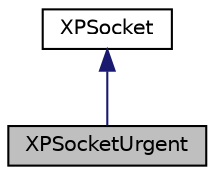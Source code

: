 digraph "XPSocketUrgent"
{
  edge [fontname="Helvetica",fontsize="10",labelfontname="Helvetica",labelfontsize="10"];
  node [fontname="Helvetica",fontsize="10",shape=record];
  Node1 [label="XPSocketUrgent",height=0.2,width=0.4,color="black", fillcolor="grey75", style="filled" fontcolor="black"];
  Node2 -> Node1 [dir="back",color="midnightblue",fontsize="10",style="solid",fontname="Helvetica"];
  Node2 [label="XPSocket",height=0.2,width=0.4,color="black", fillcolor="white", style="filled",URL="$classRNReplicaNet_1_1XPSocket.html"];
}
